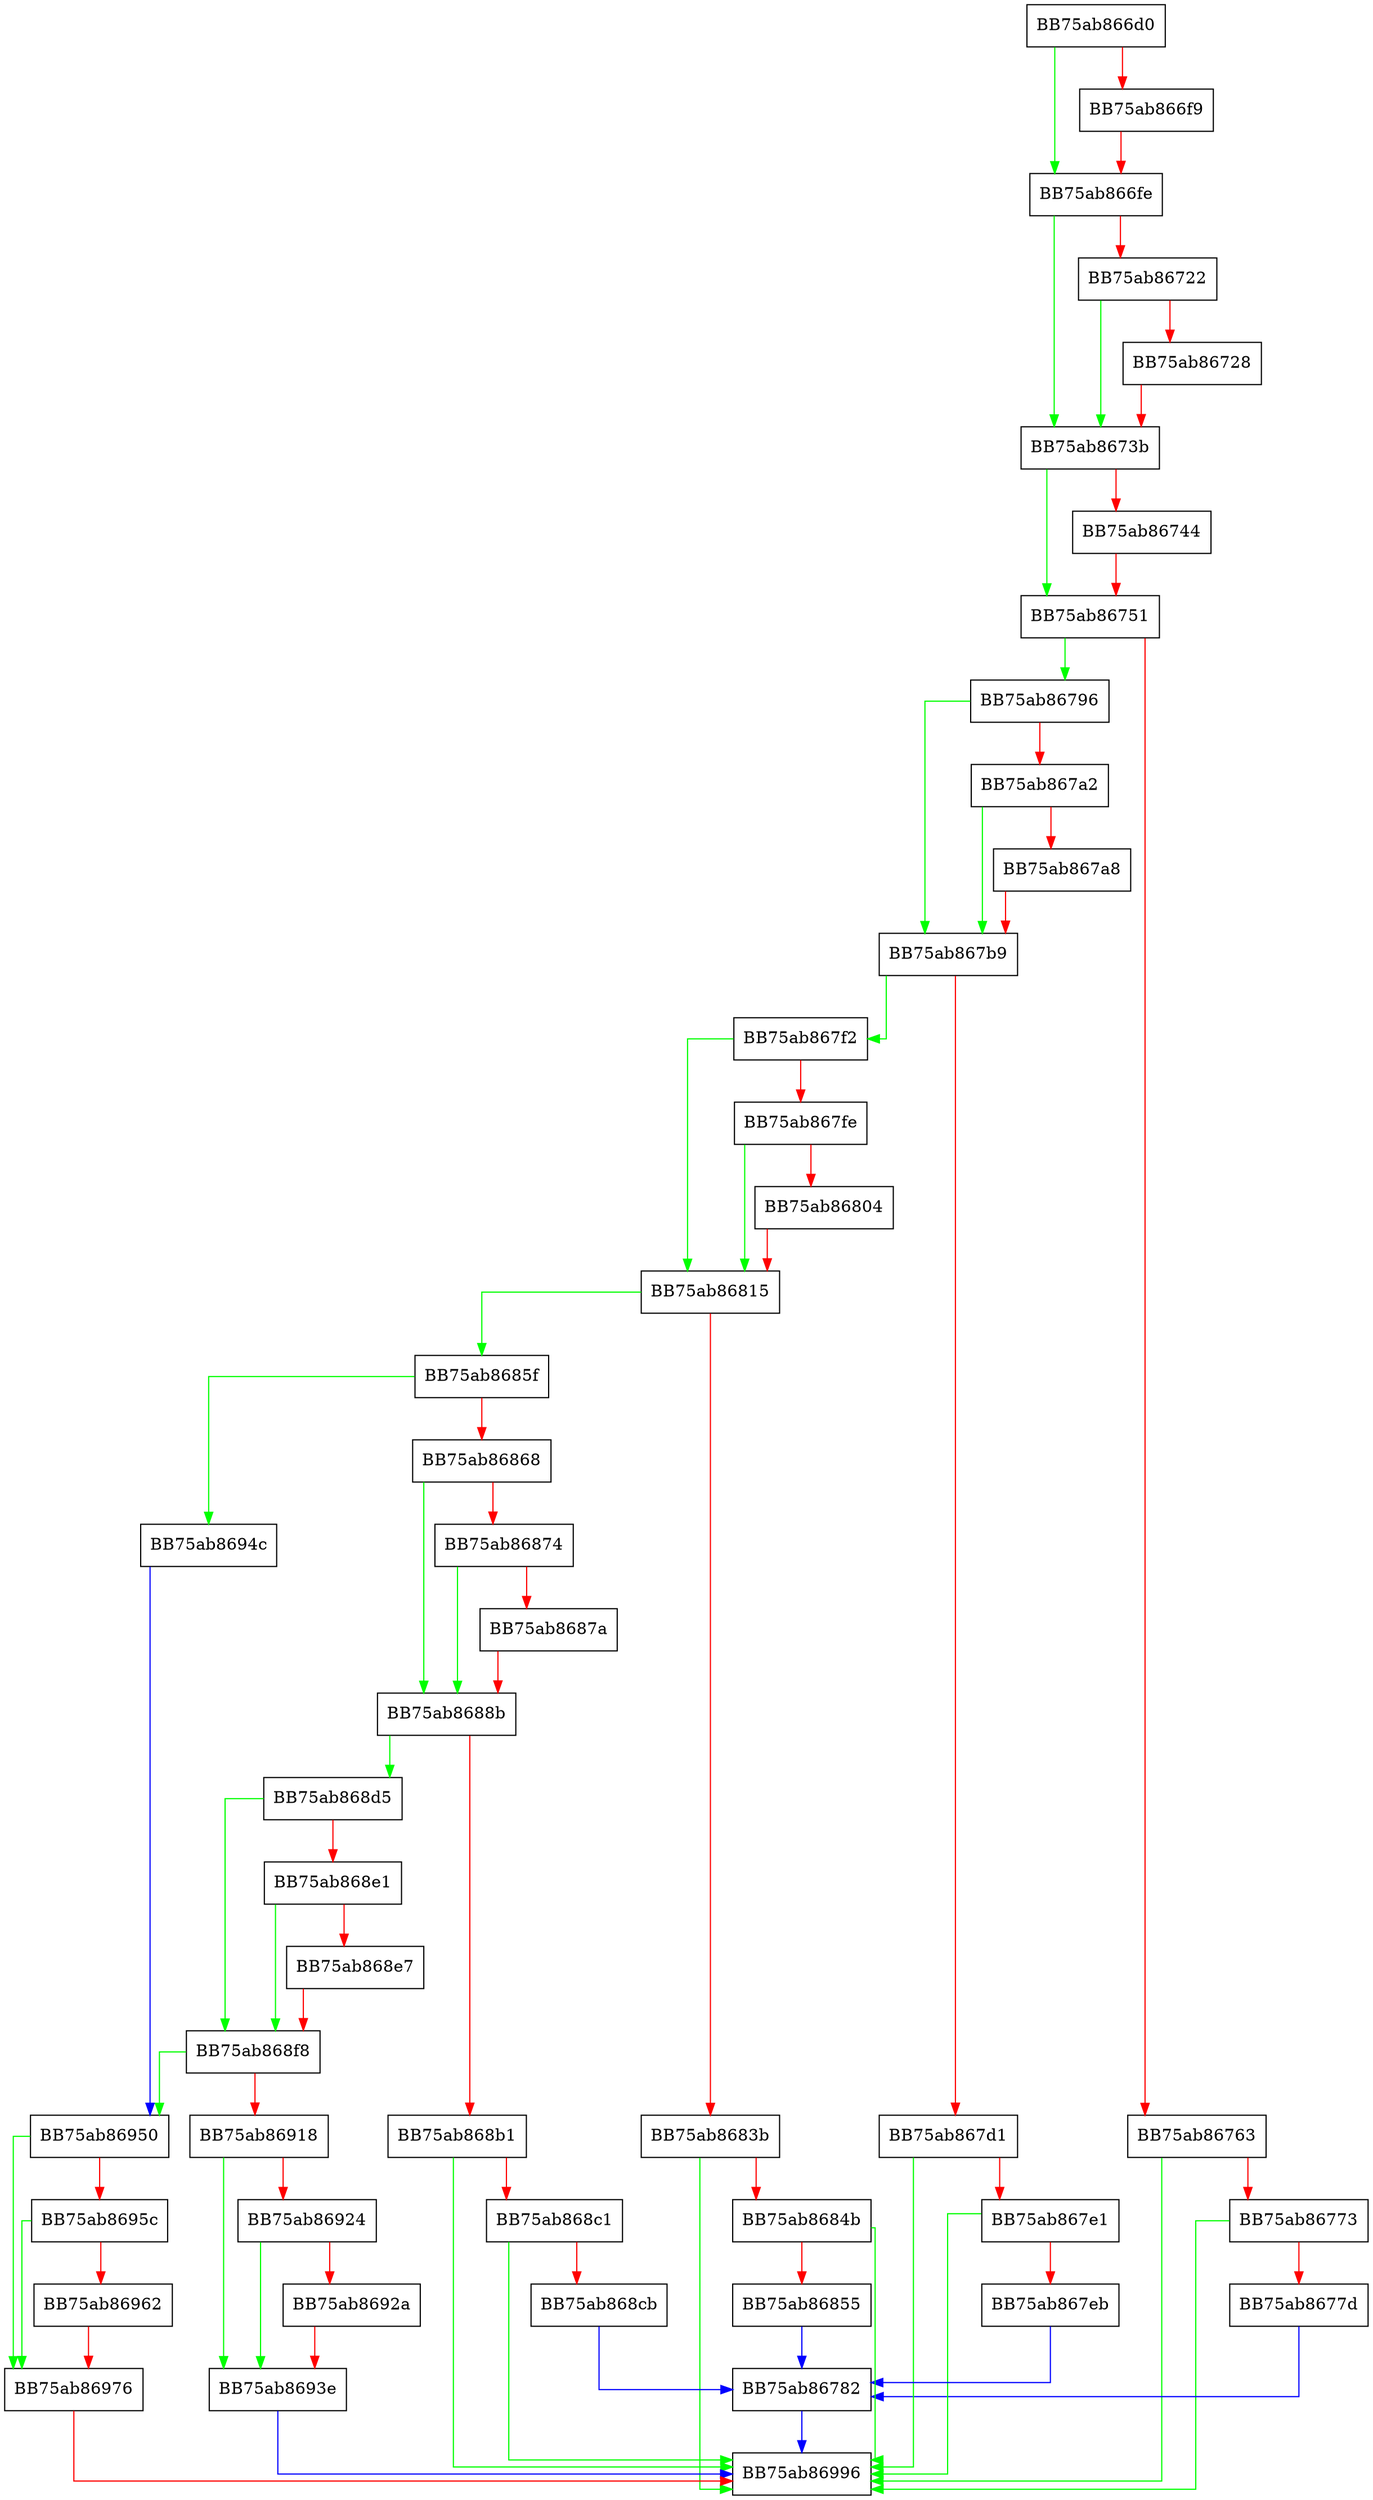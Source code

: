 digraph Initialize {
  node [shape="box"];
  graph [splines=ortho];
  BB75ab866d0 -> BB75ab866fe [color="green"];
  BB75ab866d0 -> BB75ab866f9 [color="red"];
  BB75ab866f9 -> BB75ab866fe [color="red"];
  BB75ab866fe -> BB75ab8673b [color="green"];
  BB75ab866fe -> BB75ab86722 [color="red"];
  BB75ab86722 -> BB75ab8673b [color="green"];
  BB75ab86722 -> BB75ab86728 [color="red"];
  BB75ab86728 -> BB75ab8673b [color="red"];
  BB75ab8673b -> BB75ab86751 [color="green"];
  BB75ab8673b -> BB75ab86744 [color="red"];
  BB75ab86744 -> BB75ab86751 [color="red"];
  BB75ab86751 -> BB75ab86796 [color="green"];
  BB75ab86751 -> BB75ab86763 [color="red"];
  BB75ab86763 -> BB75ab86996 [color="green"];
  BB75ab86763 -> BB75ab86773 [color="red"];
  BB75ab86773 -> BB75ab86996 [color="green"];
  BB75ab86773 -> BB75ab8677d [color="red"];
  BB75ab8677d -> BB75ab86782 [color="blue"];
  BB75ab86782 -> BB75ab86996 [color="blue"];
  BB75ab86796 -> BB75ab867b9 [color="green"];
  BB75ab86796 -> BB75ab867a2 [color="red"];
  BB75ab867a2 -> BB75ab867b9 [color="green"];
  BB75ab867a2 -> BB75ab867a8 [color="red"];
  BB75ab867a8 -> BB75ab867b9 [color="red"];
  BB75ab867b9 -> BB75ab867f2 [color="green"];
  BB75ab867b9 -> BB75ab867d1 [color="red"];
  BB75ab867d1 -> BB75ab86996 [color="green"];
  BB75ab867d1 -> BB75ab867e1 [color="red"];
  BB75ab867e1 -> BB75ab86996 [color="green"];
  BB75ab867e1 -> BB75ab867eb [color="red"];
  BB75ab867eb -> BB75ab86782 [color="blue"];
  BB75ab867f2 -> BB75ab86815 [color="green"];
  BB75ab867f2 -> BB75ab867fe [color="red"];
  BB75ab867fe -> BB75ab86815 [color="green"];
  BB75ab867fe -> BB75ab86804 [color="red"];
  BB75ab86804 -> BB75ab86815 [color="red"];
  BB75ab86815 -> BB75ab8685f [color="green"];
  BB75ab86815 -> BB75ab8683b [color="red"];
  BB75ab8683b -> BB75ab86996 [color="green"];
  BB75ab8683b -> BB75ab8684b [color="red"];
  BB75ab8684b -> BB75ab86996 [color="green"];
  BB75ab8684b -> BB75ab86855 [color="red"];
  BB75ab86855 -> BB75ab86782 [color="blue"];
  BB75ab8685f -> BB75ab8694c [color="green"];
  BB75ab8685f -> BB75ab86868 [color="red"];
  BB75ab86868 -> BB75ab8688b [color="green"];
  BB75ab86868 -> BB75ab86874 [color="red"];
  BB75ab86874 -> BB75ab8688b [color="green"];
  BB75ab86874 -> BB75ab8687a [color="red"];
  BB75ab8687a -> BB75ab8688b [color="red"];
  BB75ab8688b -> BB75ab868d5 [color="green"];
  BB75ab8688b -> BB75ab868b1 [color="red"];
  BB75ab868b1 -> BB75ab86996 [color="green"];
  BB75ab868b1 -> BB75ab868c1 [color="red"];
  BB75ab868c1 -> BB75ab86996 [color="green"];
  BB75ab868c1 -> BB75ab868cb [color="red"];
  BB75ab868cb -> BB75ab86782 [color="blue"];
  BB75ab868d5 -> BB75ab868f8 [color="green"];
  BB75ab868d5 -> BB75ab868e1 [color="red"];
  BB75ab868e1 -> BB75ab868f8 [color="green"];
  BB75ab868e1 -> BB75ab868e7 [color="red"];
  BB75ab868e7 -> BB75ab868f8 [color="red"];
  BB75ab868f8 -> BB75ab86950 [color="green"];
  BB75ab868f8 -> BB75ab86918 [color="red"];
  BB75ab86918 -> BB75ab8693e [color="green"];
  BB75ab86918 -> BB75ab86924 [color="red"];
  BB75ab86924 -> BB75ab8693e [color="green"];
  BB75ab86924 -> BB75ab8692a [color="red"];
  BB75ab8692a -> BB75ab8693e [color="red"];
  BB75ab8693e -> BB75ab86996 [color="blue"];
  BB75ab8694c -> BB75ab86950 [color="blue"];
  BB75ab86950 -> BB75ab86976 [color="green"];
  BB75ab86950 -> BB75ab8695c [color="red"];
  BB75ab8695c -> BB75ab86976 [color="green"];
  BB75ab8695c -> BB75ab86962 [color="red"];
  BB75ab86962 -> BB75ab86976 [color="red"];
  BB75ab86976 -> BB75ab86996 [color="red"];
}